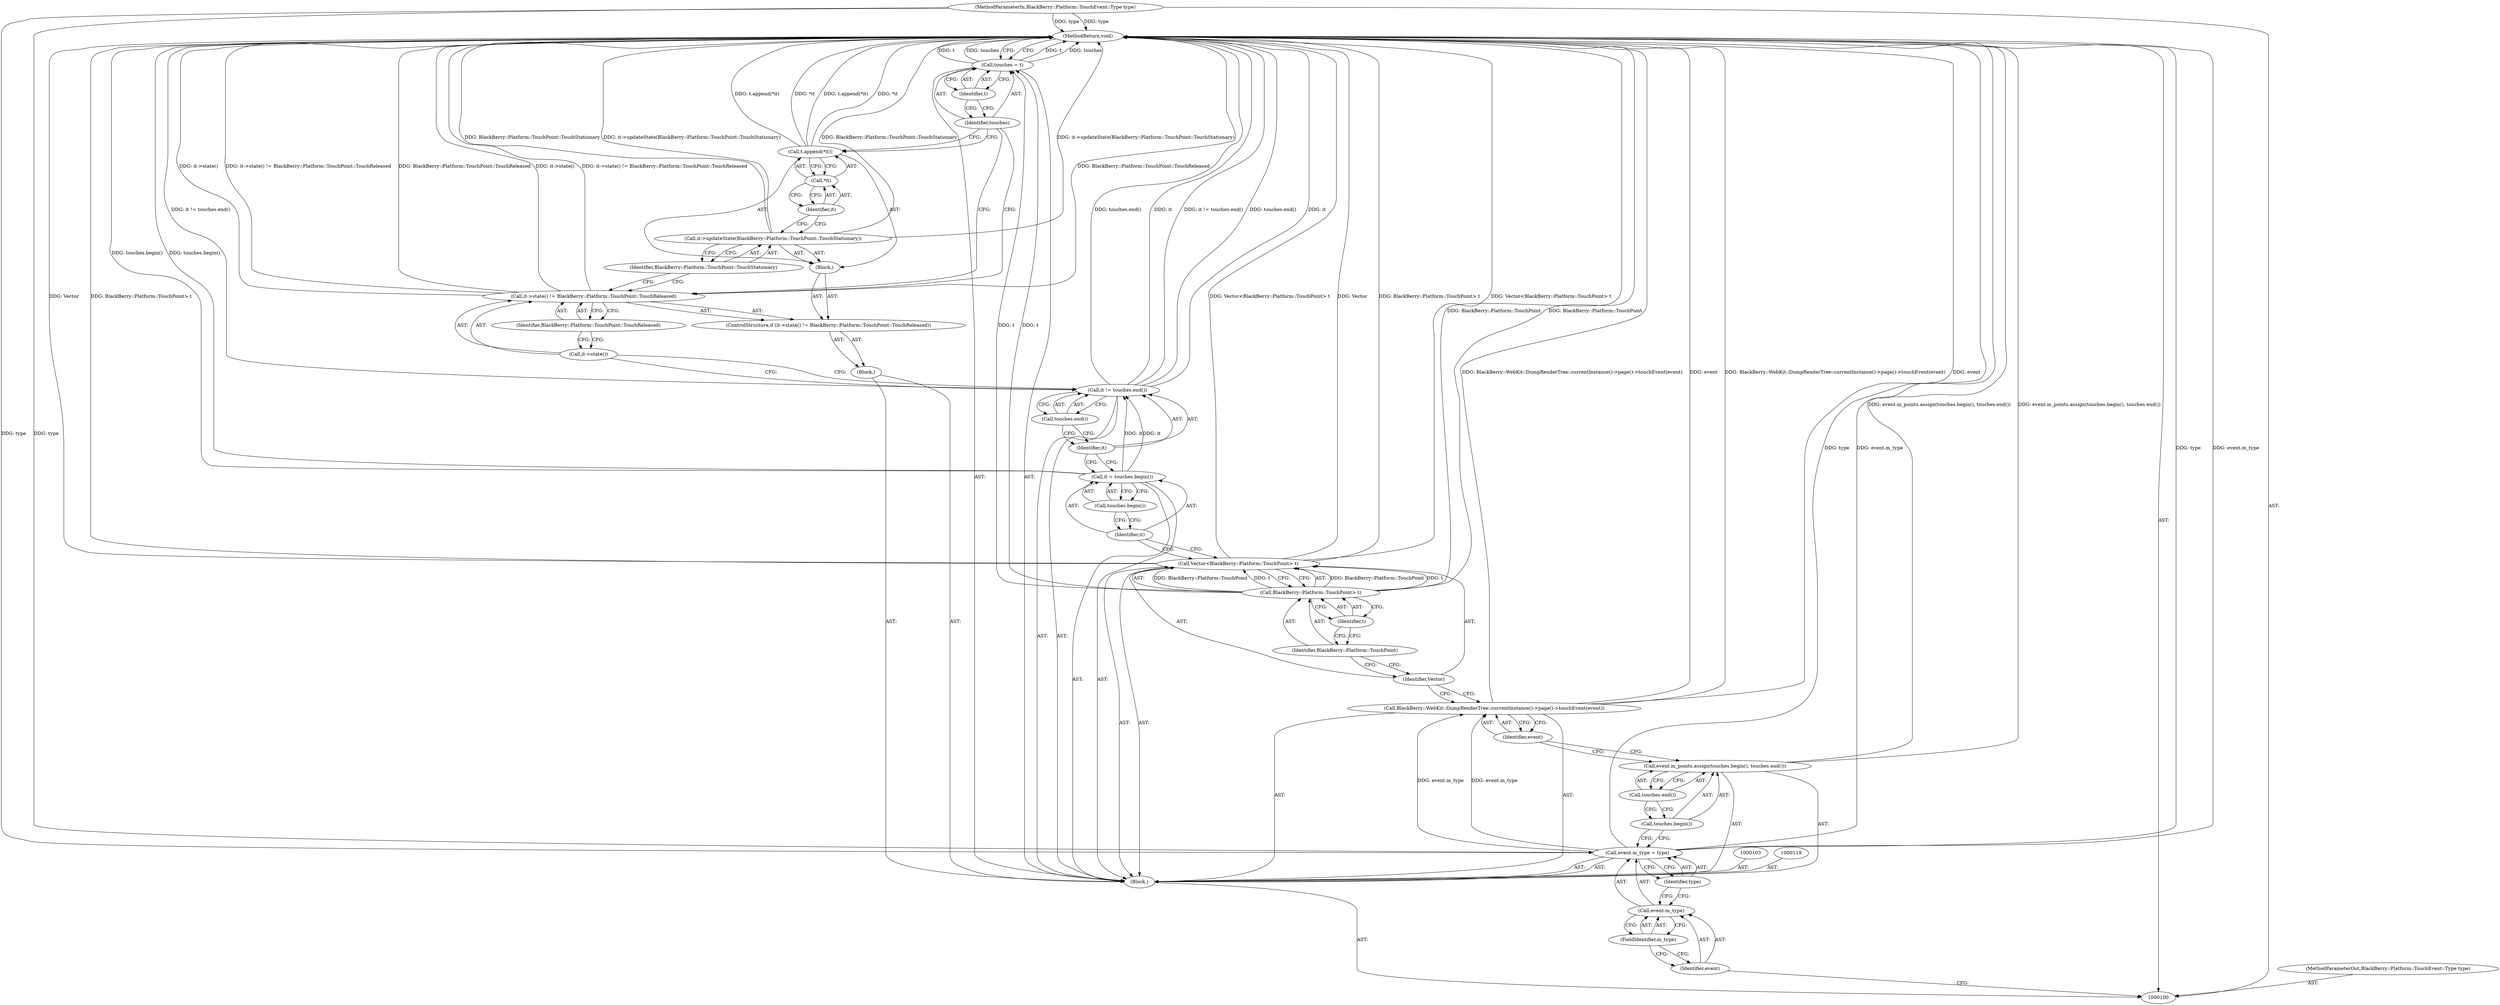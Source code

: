 digraph "0_Chrome_d345af9ed62ee5f431be327967f41c3cc3fe936a_9" {
"1000140" [label="(MethodReturn,void)"];
"1000101" [label="(MethodParameterIn,BlackBerry::Platform::TouchEvent::Type type)"];
"1000202" [label="(MethodParameterOut,BlackBerry::Platform::TouchEvent::Type type)"];
"1000126" [label="(Block,)"];
"1000120" [label="(Call,it = touches.begin())"];
"1000121" [label="(Identifier,it)"];
"1000122" [label="(Call,touches.begin())"];
"1000123" [label="(Call,it != touches.end())"];
"1000124" [label="(Identifier,it)"];
"1000125" [label="(Call,touches.end())"];
"1000128" [label="(Call,it->state() != BlackBerry::Platform::TouchPoint::TouchReleased)"];
"1000129" [label="(Call,it->state())"];
"1000130" [label="(Identifier,BlackBerry::Platform::TouchPoint::TouchReleased)"];
"1000131" [label="(Block,)"];
"1000127" [label="(ControlStructure,if (it->state() != BlackBerry::Platform::TouchPoint::TouchReleased))"];
"1000132" [label="(Call,it->updateState(BlackBerry::Platform::TouchPoint::TouchStationary))"];
"1000133" [label="(Identifier,BlackBerry::Platform::TouchPoint::TouchStationary)"];
"1000134" [label="(Call,t.append(*it))"];
"1000135" [label="(Call,*it)"];
"1000136" [label="(Identifier,it)"];
"1000139" [label="(Identifier,t)"];
"1000137" [label="(Call,touches = t)"];
"1000138" [label="(Identifier,touches)"];
"1000102" [label="(Block,)"];
"1000107" [label="(FieldIdentifier,m_type)"];
"1000108" [label="(Identifier,type)"];
"1000104" [label="(Call,event.m_type = type)"];
"1000105" [label="(Call,event.m_type)"];
"1000106" [label="(Identifier,event)"];
"1000110" [label="(Call,touches.begin())"];
"1000109" [label="(Call,event.m_points.assign(touches.begin(), touches.end()))"];
"1000111" [label="(Call,touches.end())"];
"1000112" [label="(Call,BlackBerry::WebKit::DumpRenderTree::currentInstance()->page()->touchEvent(event))"];
"1000113" [label="(Identifier,event)"];
"1000116" [label="(Call,BlackBerry::Platform::TouchPoint> t)"];
"1000117" [label="(Identifier,BlackBerry::Platform::TouchPoint)"];
"1000118" [label="(Identifier,t)"];
"1000114" [label="(Call,Vector<BlackBerry::Platform::TouchPoint> t)"];
"1000115" [label="(Identifier,Vector)"];
"1000140" -> "1000100"  [label="AST: "];
"1000140" -> "1000137"  [label="CFG: "];
"1000116" -> "1000140"  [label="DDG: BlackBerry::Platform::TouchPoint"];
"1000128" -> "1000140"  [label="DDG: BlackBerry::Platform::TouchPoint::TouchReleased"];
"1000128" -> "1000140"  [label="DDG: it->state()"];
"1000128" -> "1000140"  [label="DDG: it->state() != BlackBerry::Platform::TouchPoint::TouchReleased"];
"1000123" -> "1000140"  [label="DDG: touches.end()"];
"1000123" -> "1000140"  [label="DDG: it"];
"1000123" -> "1000140"  [label="DDG: it != touches.end()"];
"1000104" -> "1000140"  [label="DDG: type"];
"1000104" -> "1000140"  [label="DDG: event.m_type"];
"1000114" -> "1000140"  [label="DDG: Vector<BlackBerry::Platform::TouchPoint> t"];
"1000114" -> "1000140"  [label="DDG: Vector"];
"1000114" -> "1000140"  [label="DDG: BlackBerry::Platform::TouchPoint> t"];
"1000120" -> "1000140"  [label="DDG: touches.begin()"];
"1000132" -> "1000140"  [label="DDG: it->updateState(BlackBerry::Platform::TouchPoint::TouchStationary)"];
"1000132" -> "1000140"  [label="DDG: BlackBerry::Platform::TouchPoint::TouchStationary"];
"1000137" -> "1000140"  [label="DDG: t"];
"1000137" -> "1000140"  [label="DDG: touches"];
"1000134" -> "1000140"  [label="DDG: t.append(*it)"];
"1000134" -> "1000140"  [label="DDG: *it"];
"1000112" -> "1000140"  [label="DDG: BlackBerry::WebKit::DumpRenderTree::currentInstance()->page()->touchEvent(event)"];
"1000112" -> "1000140"  [label="DDG: event"];
"1000101" -> "1000140"  [label="DDG: type"];
"1000109" -> "1000140"  [label="DDG: event.m_points.assign(touches.begin(), touches.end())"];
"1000101" -> "1000100"  [label="AST: "];
"1000101" -> "1000140"  [label="DDG: type"];
"1000101" -> "1000104"  [label="DDG: type"];
"1000202" -> "1000100"  [label="AST: "];
"1000126" -> "1000102"  [label="AST: "];
"1000127" -> "1000126"  [label="AST: "];
"1000120" -> "1000102"  [label="AST: "];
"1000120" -> "1000122"  [label="CFG: "];
"1000121" -> "1000120"  [label="AST: "];
"1000122" -> "1000120"  [label="AST: "];
"1000124" -> "1000120"  [label="CFG: "];
"1000120" -> "1000140"  [label="DDG: touches.begin()"];
"1000120" -> "1000123"  [label="DDG: it"];
"1000121" -> "1000120"  [label="AST: "];
"1000121" -> "1000114"  [label="CFG: "];
"1000122" -> "1000121"  [label="CFG: "];
"1000122" -> "1000120"  [label="AST: "];
"1000122" -> "1000121"  [label="CFG: "];
"1000120" -> "1000122"  [label="CFG: "];
"1000123" -> "1000102"  [label="AST: "];
"1000123" -> "1000125"  [label="CFG: "];
"1000124" -> "1000123"  [label="AST: "];
"1000125" -> "1000123"  [label="AST: "];
"1000129" -> "1000123"  [label="CFG: "];
"1000123" -> "1000140"  [label="DDG: touches.end()"];
"1000123" -> "1000140"  [label="DDG: it"];
"1000123" -> "1000140"  [label="DDG: it != touches.end()"];
"1000120" -> "1000123"  [label="DDG: it"];
"1000124" -> "1000123"  [label="AST: "];
"1000124" -> "1000120"  [label="CFG: "];
"1000125" -> "1000124"  [label="CFG: "];
"1000125" -> "1000123"  [label="AST: "];
"1000125" -> "1000124"  [label="CFG: "];
"1000123" -> "1000125"  [label="CFG: "];
"1000128" -> "1000127"  [label="AST: "];
"1000128" -> "1000130"  [label="CFG: "];
"1000129" -> "1000128"  [label="AST: "];
"1000130" -> "1000128"  [label="AST: "];
"1000133" -> "1000128"  [label="CFG: "];
"1000138" -> "1000128"  [label="CFG: "];
"1000128" -> "1000140"  [label="DDG: BlackBerry::Platform::TouchPoint::TouchReleased"];
"1000128" -> "1000140"  [label="DDG: it->state()"];
"1000128" -> "1000140"  [label="DDG: it->state() != BlackBerry::Platform::TouchPoint::TouchReleased"];
"1000129" -> "1000128"  [label="AST: "];
"1000129" -> "1000123"  [label="CFG: "];
"1000130" -> "1000129"  [label="CFG: "];
"1000130" -> "1000128"  [label="AST: "];
"1000130" -> "1000129"  [label="CFG: "];
"1000128" -> "1000130"  [label="CFG: "];
"1000131" -> "1000127"  [label="AST: "];
"1000132" -> "1000131"  [label="AST: "];
"1000134" -> "1000131"  [label="AST: "];
"1000127" -> "1000126"  [label="AST: "];
"1000128" -> "1000127"  [label="AST: "];
"1000131" -> "1000127"  [label="AST: "];
"1000132" -> "1000131"  [label="AST: "];
"1000132" -> "1000133"  [label="CFG: "];
"1000133" -> "1000132"  [label="AST: "];
"1000136" -> "1000132"  [label="CFG: "];
"1000132" -> "1000140"  [label="DDG: it->updateState(BlackBerry::Platform::TouchPoint::TouchStationary)"];
"1000132" -> "1000140"  [label="DDG: BlackBerry::Platform::TouchPoint::TouchStationary"];
"1000133" -> "1000132"  [label="AST: "];
"1000133" -> "1000128"  [label="CFG: "];
"1000132" -> "1000133"  [label="CFG: "];
"1000134" -> "1000131"  [label="AST: "];
"1000134" -> "1000135"  [label="CFG: "];
"1000135" -> "1000134"  [label="AST: "];
"1000138" -> "1000134"  [label="CFG: "];
"1000134" -> "1000140"  [label="DDG: t.append(*it)"];
"1000134" -> "1000140"  [label="DDG: *it"];
"1000135" -> "1000134"  [label="AST: "];
"1000135" -> "1000136"  [label="CFG: "];
"1000136" -> "1000135"  [label="AST: "];
"1000134" -> "1000135"  [label="CFG: "];
"1000136" -> "1000135"  [label="AST: "];
"1000136" -> "1000132"  [label="CFG: "];
"1000135" -> "1000136"  [label="CFG: "];
"1000139" -> "1000137"  [label="AST: "];
"1000139" -> "1000138"  [label="CFG: "];
"1000137" -> "1000139"  [label="CFG: "];
"1000137" -> "1000102"  [label="AST: "];
"1000137" -> "1000139"  [label="CFG: "];
"1000138" -> "1000137"  [label="AST: "];
"1000139" -> "1000137"  [label="AST: "];
"1000140" -> "1000137"  [label="CFG: "];
"1000137" -> "1000140"  [label="DDG: t"];
"1000137" -> "1000140"  [label="DDG: touches"];
"1000116" -> "1000137"  [label="DDG: t"];
"1000138" -> "1000137"  [label="AST: "];
"1000138" -> "1000134"  [label="CFG: "];
"1000138" -> "1000128"  [label="CFG: "];
"1000139" -> "1000138"  [label="CFG: "];
"1000102" -> "1000100"  [label="AST: "];
"1000103" -> "1000102"  [label="AST: "];
"1000104" -> "1000102"  [label="AST: "];
"1000109" -> "1000102"  [label="AST: "];
"1000112" -> "1000102"  [label="AST: "];
"1000114" -> "1000102"  [label="AST: "];
"1000119" -> "1000102"  [label="AST: "];
"1000120" -> "1000102"  [label="AST: "];
"1000123" -> "1000102"  [label="AST: "];
"1000126" -> "1000102"  [label="AST: "];
"1000137" -> "1000102"  [label="AST: "];
"1000107" -> "1000105"  [label="AST: "];
"1000107" -> "1000106"  [label="CFG: "];
"1000105" -> "1000107"  [label="CFG: "];
"1000108" -> "1000104"  [label="AST: "];
"1000108" -> "1000105"  [label="CFG: "];
"1000104" -> "1000108"  [label="CFG: "];
"1000104" -> "1000102"  [label="AST: "];
"1000104" -> "1000108"  [label="CFG: "];
"1000105" -> "1000104"  [label="AST: "];
"1000108" -> "1000104"  [label="AST: "];
"1000110" -> "1000104"  [label="CFG: "];
"1000104" -> "1000140"  [label="DDG: type"];
"1000104" -> "1000140"  [label="DDG: event.m_type"];
"1000101" -> "1000104"  [label="DDG: type"];
"1000104" -> "1000112"  [label="DDG: event.m_type"];
"1000105" -> "1000104"  [label="AST: "];
"1000105" -> "1000107"  [label="CFG: "];
"1000106" -> "1000105"  [label="AST: "];
"1000107" -> "1000105"  [label="AST: "];
"1000108" -> "1000105"  [label="CFG: "];
"1000106" -> "1000105"  [label="AST: "];
"1000106" -> "1000100"  [label="CFG: "];
"1000107" -> "1000106"  [label="CFG: "];
"1000110" -> "1000109"  [label="AST: "];
"1000110" -> "1000104"  [label="CFG: "];
"1000111" -> "1000110"  [label="CFG: "];
"1000109" -> "1000102"  [label="AST: "];
"1000109" -> "1000111"  [label="CFG: "];
"1000110" -> "1000109"  [label="AST: "];
"1000111" -> "1000109"  [label="AST: "];
"1000113" -> "1000109"  [label="CFG: "];
"1000109" -> "1000140"  [label="DDG: event.m_points.assign(touches.begin(), touches.end())"];
"1000111" -> "1000109"  [label="AST: "];
"1000111" -> "1000110"  [label="CFG: "];
"1000109" -> "1000111"  [label="CFG: "];
"1000112" -> "1000102"  [label="AST: "];
"1000112" -> "1000113"  [label="CFG: "];
"1000113" -> "1000112"  [label="AST: "];
"1000115" -> "1000112"  [label="CFG: "];
"1000112" -> "1000140"  [label="DDG: BlackBerry::WebKit::DumpRenderTree::currentInstance()->page()->touchEvent(event)"];
"1000112" -> "1000140"  [label="DDG: event"];
"1000104" -> "1000112"  [label="DDG: event.m_type"];
"1000113" -> "1000112"  [label="AST: "];
"1000113" -> "1000109"  [label="CFG: "];
"1000112" -> "1000113"  [label="CFG: "];
"1000116" -> "1000114"  [label="AST: "];
"1000116" -> "1000118"  [label="CFG: "];
"1000117" -> "1000116"  [label="AST: "];
"1000118" -> "1000116"  [label="AST: "];
"1000114" -> "1000116"  [label="CFG: "];
"1000116" -> "1000140"  [label="DDG: BlackBerry::Platform::TouchPoint"];
"1000116" -> "1000114"  [label="DDG: BlackBerry::Platform::TouchPoint"];
"1000116" -> "1000114"  [label="DDG: t"];
"1000116" -> "1000137"  [label="DDG: t"];
"1000117" -> "1000116"  [label="AST: "];
"1000117" -> "1000115"  [label="CFG: "];
"1000118" -> "1000117"  [label="CFG: "];
"1000118" -> "1000116"  [label="AST: "];
"1000118" -> "1000117"  [label="CFG: "];
"1000116" -> "1000118"  [label="CFG: "];
"1000114" -> "1000102"  [label="AST: "];
"1000114" -> "1000116"  [label="CFG: "];
"1000115" -> "1000114"  [label="AST: "];
"1000116" -> "1000114"  [label="AST: "];
"1000121" -> "1000114"  [label="CFG: "];
"1000114" -> "1000140"  [label="DDG: Vector<BlackBerry::Platform::TouchPoint> t"];
"1000114" -> "1000140"  [label="DDG: Vector"];
"1000114" -> "1000140"  [label="DDG: BlackBerry::Platform::TouchPoint> t"];
"1000116" -> "1000114"  [label="DDG: BlackBerry::Platform::TouchPoint"];
"1000116" -> "1000114"  [label="DDG: t"];
"1000115" -> "1000114"  [label="AST: "];
"1000115" -> "1000112"  [label="CFG: "];
"1000117" -> "1000115"  [label="CFG: "];
}
